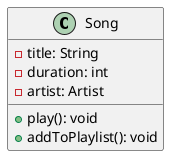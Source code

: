 @startuml
class Song {
  - title: String
  - duration: int
  - artist: Artist
  + play(): void
  + addToPlaylist(): void
}
@enduml